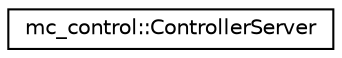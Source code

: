digraph "Graphical Class Hierarchy"
{
 // INTERACTIVE_SVG=YES
  edge [fontname="Helvetica",fontsize="10",labelfontname="Helvetica",labelfontsize="10"];
  node [fontname="Helvetica",fontsize="10",shape=record];
  rankdir="LR";
  Node0 [label="mc_control::ControllerServer",height=0.2,width=0.4,color="black", fillcolor="white", style="filled",URL="$structmc__control_1_1ControllerServer.html"];
}
